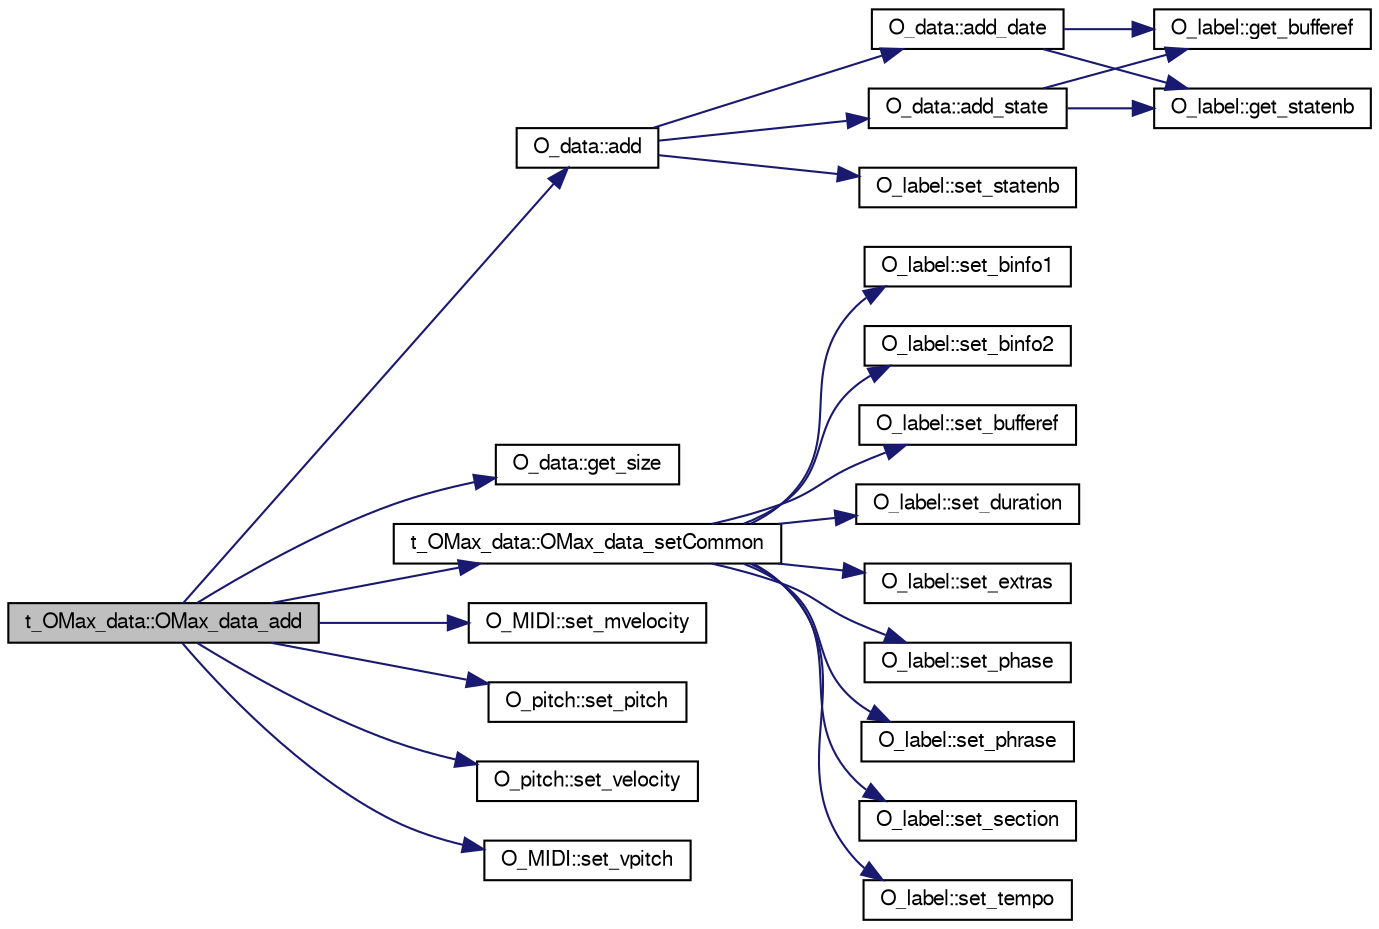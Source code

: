 digraph G
{
  bgcolor="transparent";
  edge [fontname="FreeSans",fontsize="10",labelfontname="FreeSans",labelfontsize="10"];
  node [fontname="FreeSans",fontsize="10",shape=record];
  rankdir=LR;
  Node1 [label="t_OMax_data::OMax_data_add",height=0.2,width=0.4,color="black", fillcolor="grey75", style="filled" fontcolor="black"];
  Node1 -> Node2 [color="midnightblue",fontsize="10",style="solid",fontname="FreeSans"];
  Node2 [label="O_data::add",height=0.2,width=0.4,color="black",URL="$class_o__data.html#aaf5c3dabea75f9117b100b842a95151a",tooltip="Add state to the sequence."];
  Node2 -> Node3 [color="midnightblue",fontsize="10",style="solid",fontname="FreeSans"];
  Node3 [label="O_data::add_date",height=0.2,width=0.4,color="black",URL="$class_o__data.html#a3fa234b4542a1383c6c902f8a65b0a45",tooltip="Reference a date from data."];
  Node3 -> Node4 [color="midnightblue",fontsize="10",style="solid",fontname="FreeSans"];
  Node4 [label="O_label::get_bufferef",height=0.2,width=0.4,color="black",URL="$class_o__label.html#a18816b978a098c2e57b5f36e39e8f8ad",tooltip="Return the time reference in the buffer the state is pointing to (in ms)."];
  Node3 -> Node5 [color="midnightblue",fontsize="10",style="solid",fontname="FreeSans"];
  Node5 [label="O_label::get_statenb",height=0.2,width=0.4,color="black",URL="$class_o__label.html#a95c66f241f7bd5fc50215aa84d50ad9b",tooltip="Return the number of the state in the sequence."];
  Node2 -> Node6 [color="midnightblue",fontsize="10",style="solid",fontname="FreeSans"];
  Node6 [label="O_data::add_state",height=0.2,width=0.4,color="black",URL="$class_o__data.html#a37130bd8972a72c868f85b979b865dcf",tooltip="Reference a state from data."];
  Node6 -> Node4 [color="midnightblue",fontsize="10",style="solid",fontname="FreeSans"];
  Node6 -> Node5 [color="midnightblue",fontsize="10",style="solid",fontname="FreeSans"];
  Node2 -> Node7 [color="midnightblue",fontsize="10",style="solid",fontname="FreeSans"];
  Node7 [label="O_label::set_statenb",height=0.2,width=0.4,color="black",URL="$class_o__label.html#ab2223be6bad9787764c8ce87579cd33c",tooltip="Set the number of the state in the sequence."];
  Node1 -> Node8 [color="midnightblue",fontsize="10",style="solid",fontname="FreeSans"];
  Node8 [label="O_data::get_size",height=0.2,width=0.4,color="black",URL="$class_o__data.html#ab8222f2093f5b02d55857a8c61d1ee0c",tooltip="Return the current size of the sequence."];
  Node1 -> Node9 [color="midnightblue",fontsize="10",style="solid",fontname="FreeSans"];
  Node9 [label="t_OMax_data::OMax_data_setCommon",height=0.2,width=0.4,color="black",URL="$structt___o_max__data.html#a7c20ee830c53d614336dc6e192f40777",tooltip="Set parameters to new data."];
  Node9 -> Node10 [color="midnightblue",fontsize="10",style="solid",fontname="FreeSans"];
  Node10 [label="O_label::set_binfo1",height=0.2,width=0.4,color="black",URL="$class_o__label.html#a7540608232110763eb458df1d3d79e48",tooltip="Set the first additional info of the state."];
  Node9 -> Node11 [color="midnightblue",fontsize="10",style="solid",fontname="FreeSans"];
  Node11 [label="O_label::set_binfo2",height=0.2,width=0.4,color="black",URL="$class_o__label.html#a583695043e8b7cdeb40e49bf5bef30b4",tooltip="Set the second additional info of the state."];
  Node9 -> Node12 [color="midnightblue",fontsize="10",style="solid",fontname="FreeSans"];
  Node12 [label="O_label::set_bufferef",height=0.2,width=0.4,color="black",URL="$class_o__label.html#aa604942e962480873de964bd7986479d",tooltip="Set the time reference in the buffer of the state (in ms)."];
  Node9 -> Node13 [color="midnightblue",fontsize="10",style="solid",fontname="FreeSans"];
  Node13 [label="O_label::set_duration",height=0.2,width=0.4,color="black",URL="$class_o__label.html#a783347204e8d849058121c6cb1189db7",tooltip="Set the duration of the state (in ms)."];
  Node9 -> Node14 [color="midnightblue",fontsize="10",style="solid",fontname="FreeSans"];
  Node14 [label="O_label::set_extras",height=0.2,width=0.4,color="black",URL="$class_o__label.html#a6599513c3fcd436c7bfb7157d2faa216",tooltip="Set the extra info list of the state."];
  Node9 -> Node15 [color="midnightblue",fontsize="10",style="solid",fontname="FreeSans"];
  Node15 [label="O_label::set_phase",height=0.2,width=0.4,color="black",URL="$class_o__label.html#abc2b63bf1946307c66c0d711392373b2",tooltip="Set the phase of the state."];
  Node9 -> Node16 [color="midnightblue",fontsize="10",style="solid",fontname="FreeSans"];
  Node16 [label="O_label::set_phrase",height=0.2,width=0.4,color="black",URL="$class_o__label.html#ab20ca31f06e2cc0c4bab3e54981bfc77",tooltip="Set the number of the phrase the state belongs to."];
  Node9 -> Node17 [color="midnightblue",fontsize="10",style="solid",fontname="FreeSans"];
  Node17 [label="O_label::set_section",height=0.2,width=0.4,color="black",URL="$class_o__label.html#a2e1f26e1f1f6d0632ea7d4438a330b4a",tooltip="Set the number of the section the state belongs to."];
  Node9 -> Node18 [color="midnightblue",fontsize="10",style="solid",fontname="FreeSans"];
  Node18 [label="O_label::set_tempo",height=0.2,width=0.4,color="black",URL="$class_o__label.html#afa67adf76fc7298402e3ca1cc46dfae5",tooltip="Set the tempo of the state."];
  Node1 -> Node19 [color="midnightblue",fontsize="10",style="solid",fontname="FreeSans"];
  Node19 [label="O_MIDI::set_mvelocity",height=0.2,width=0.4,color="black",URL="$class_o___m_i_d_i.html#aa6b6b0f0207510920a5602349c642d77",tooltip="Set mean velocity."];
  Node1 -> Node20 [color="midnightblue",fontsize="10",style="solid",fontname="FreeSans"];
  Node20 [label="O_pitch::set_pitch",height=0.2,width=0.4,color="black",URL="$class_o__pitch.html#a8cfce76f79a9c2cbc7fb5d746f983937",tooltip="Set the pitch of the state."];
  Node1 -> Node21 [color="midnightblue",fontsize="10",style="solid",fontname="FreeSans"];
  Node21 [label="O_pitch::set_velocity",height=0.2,width=0.4,color="black",URL="$class_o__pitch.html#ae86fbfcc13e51fe0d595f890382cedba",tooltip="Set the velocity of the state."];
  Node1 -> Node22 [color="midnightblue",fontsize="10",style="solid",fontname="FreeSans"];
  Node22 [label="O_MIDI::set_vpitch",height=0.2,width=0.4,color="black",URL="$class_o___m_i_d_i.html#a6f4555723c255ce558594c5337e3b1f6",tooltip="Set virtual fundamental."];
}
